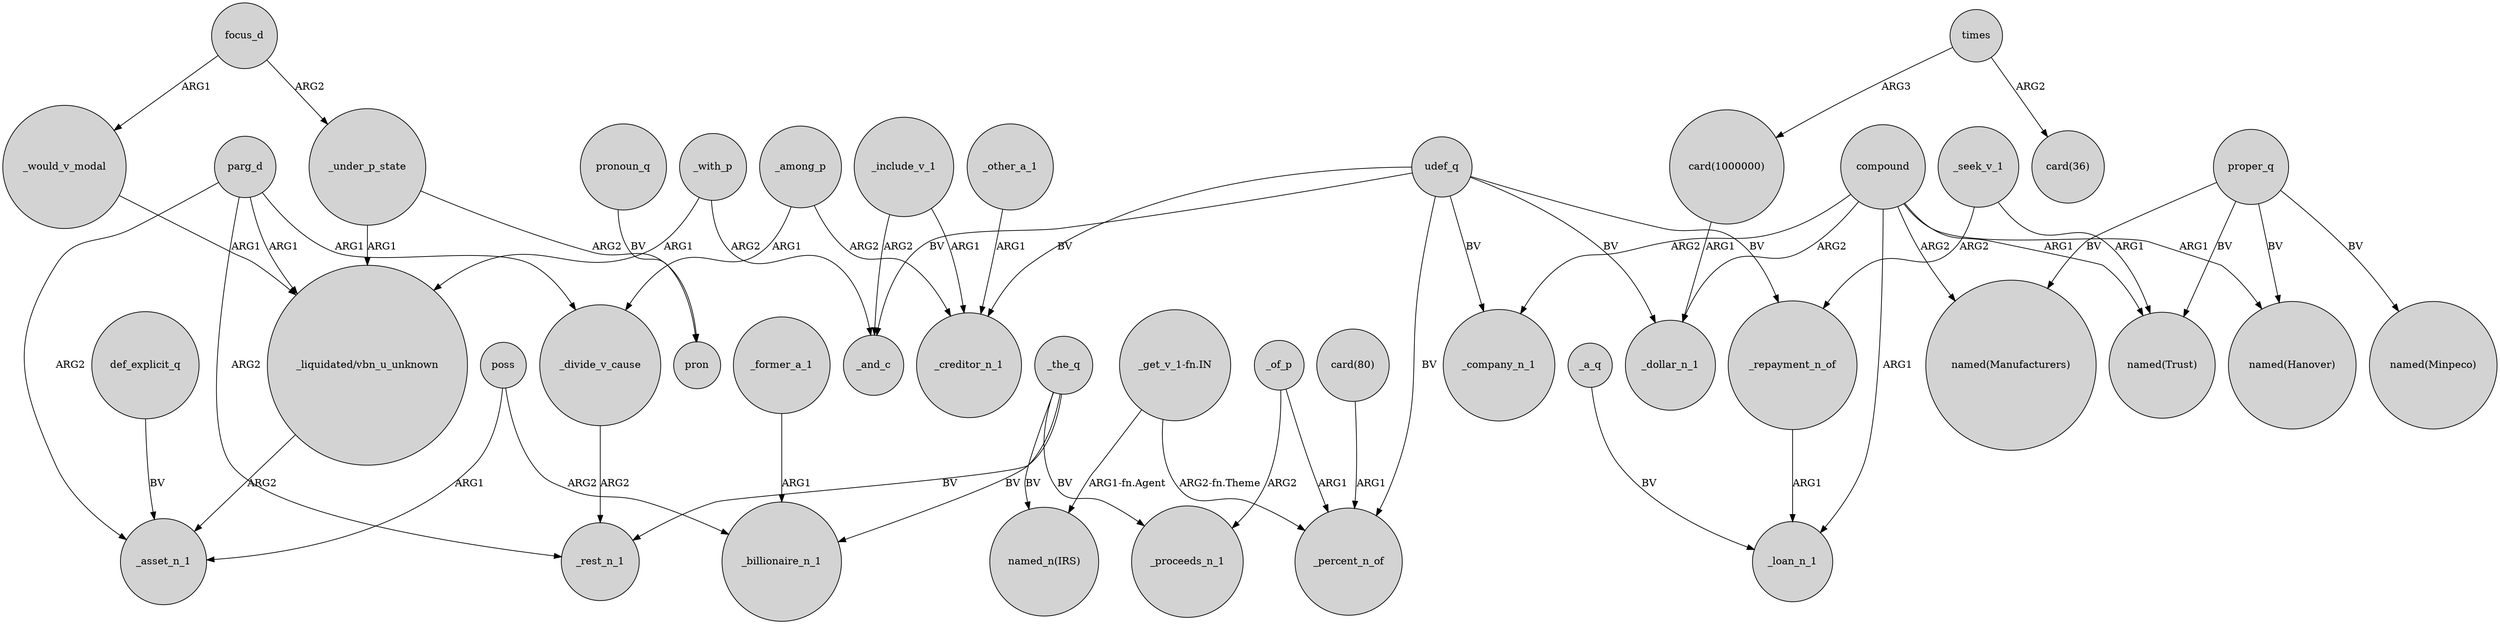 digraph {
	node [shape=circle style=filled]
	_a_q -> _loan_n_1 [label=BV]
	_under_p_state -> pron [label=ARG2]
	_with_p -> _and_c [label=ARG2]
	parg_d -> _rest_n_1 [label=ARG2]
	_include_v_1 -> _and_c [label=ARG2]
	"card(1000000)" -> _dollar_n_1 [label=ARG1]
	def_explicit_q -> _asset_n_1 [label=BV]
	parg_d -> _divide_v_cause [label=ARG1]
	proper_q -> "named(Minpeco)" [label=BV]
	udef_q -> _repayment_n_of [label=BV]
	compound -> _company_n_1 [label=ARG2]
	_divide_v_cause -> _rest_n_1 [label=ARG2]
	"_get_v_1-fn.IN" -> "named_n(IRS)" [label="ARG1-fn.Agent"]
	compound -> "named(Trust)" [label=ARG1]
	_the_q -> _billionaire_n_1 [label=BV]
	_include_v_1 -> _creditor_n_1 [label=ARG1]
	proper_q -> "named(Manufacturers)" [label=BV]
	_the_q -> _proceeds_n_1 [label=BV]
	_seek_v_1 -> _repayment_n_of [label=ARG2]
	"_get_v_1-fn.IN" -> _percent_n_of [label="ARG2-fn.Theme"]
	times -> "card(36)" [label=ARG2]
	_seek_v_1 -> "named(Trust)" [label=ARG1]
	_of_p -> _percent_n_of [label=ARG1]
	_of_p -> _proceeds_n_1 [label=ARG2]
	pronoun_q -> pron [label=BV]
	"_liquidated/vbn_u_unknown" -> _asset_n_1 [label=ARG2]
	_former_a_1 -> _billionaire_n_1 [label=ARG1]
	parg_d -> "_liquidated/vbn_u_unknown" [label=ARG1]
	_among_p -> _divide_v_cause [label=ARG1]
	proper_q -> "named(Trust)" [label=BV]
	times -> "card(1000000)" [label=ARG3]
	poss -> _billionaire_n_1 [label=ARG2]
	"card(80)" -> _percent_n_of [label=ARG1]
	compound -> _loan_n_1 [label=ARG1]
	_other_a_1 -> _creditor_n_1 [label=ARG1]
	_repayment_n_of -> _loan_n_1 [label=ARG1]
	proper_q -> "named(Hanover)" [label=BV]
	udef_q -> _creditor_n_1 [label=BV]
	_among_p -> _creditor_n_1 [label=ARG2]
	compound -> "named(Manufacturers)" [label=ARG2]
	parg_d -> _asset_n_1 [label=ARG2]
	_the_q -> "named_n(IRS)" [label=BV]
	poss -> _asset_n_1 [label=ARG1]
	udef_q -> _percent_n_of [label=BV]
	compound -> "named(Hanover)" [label=ARG1]
	udef_q -> _dollar_n_1 [label=BV]
	compound -> _dollar_n_1 [label=ARG2]
	udef_q -> _and_c [label=BV]
	_under_p_state -> "_liquidated/vbn_u_unknown" [label=ARG1]
	focus_d -> _under_p_state [label=ARG2]
	udef_q -> _company_n_1 [label=BV]
	_with_p -> "_liquidated/vbn_u_unknown" [label=ARG1]
	_the_q -> _rest_n_1 [label=BV]
	focus_d -> _would_v_modal [label=ARG1]
	_would_v_modal -> "_liquidated/vbn_u_unknown" [label=ARG1]
}
